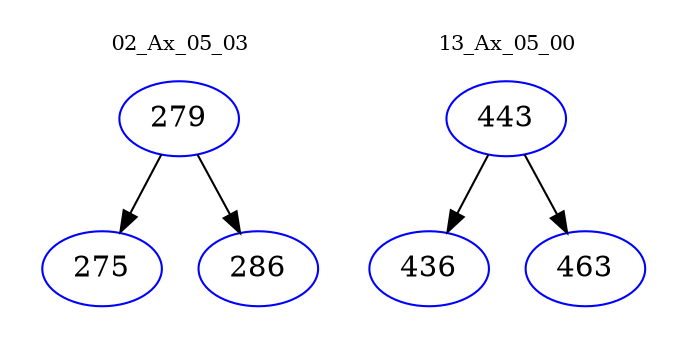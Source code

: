 digraph{
subgraph cluster_0 {
color = white
label = "02_Ax_05_03";
fontsize=10;
T0_279 [label="279", color="blue"]
T0_279 -> T0_275 [color="black"]
T0_275 [label="275", color="blue"]
T0_279 -> T0_286 [color="black"]
T0_286 [label="286", color="blue"]
}
subgraph cluster_1 {
color = white
label = "13_Ax_05_00";
fontsize=10;
T1_443 [label="443", color="blue"]
T1_443 -> T1_436 [color="black"]
T1_436 [label="436", color="blue"]
T1_443 -> T1_463 [color="black"]
T1_463 [label="463", color="blue"]
}
}
